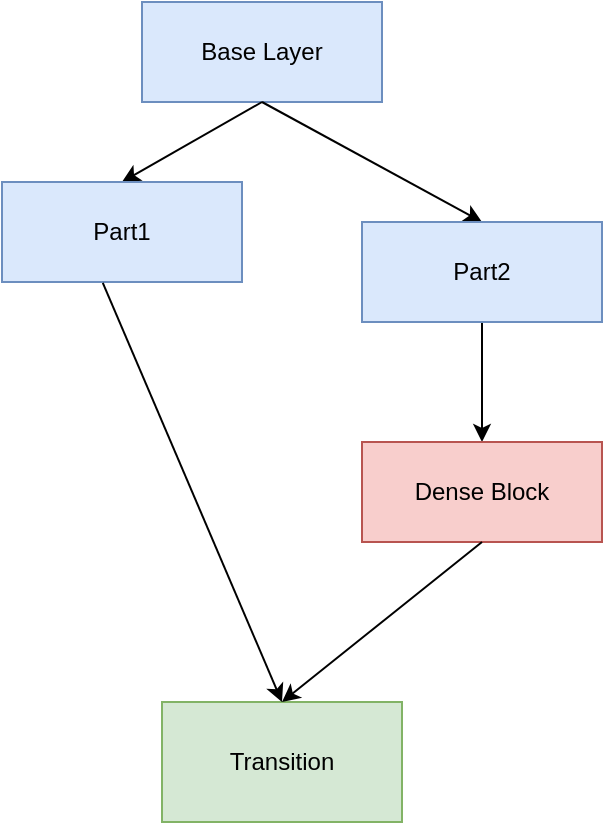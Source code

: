 <mxfile version="24.4.8" type="github">
  <diagram name="第 1 页" id="yZKne9HB70mdw93hGmpD">
    <mxGraphModel dx="1002" dy="577" grid="1" gridSize="10" guides="1" tooltips="1" connect="1" arrows="1" fold="1" page="1" pageScale="1" pageWidth="827" pageHeight="1169" math="0" shadow="0">
      <root>
        <mxCell id="0" />
        <mxCell id="1" parent="0" />
        <mxCell id="f4LGHd-jwCOdmEU22dmz-1" value="Base Layer" style="rounded=0;whiteSpace=wrap;html=1;fillColor=#dae8fc;strokeColor=#6c8ebf;" vertex="1" parent="1">
          <mxGeometry x="120" y="80" width="120" height="50" as="geometry" />
        </mxCell>
        <mxCell id="f4LGHd-jwCOdmEU22dmz-3" value="" style="endArrow=classic;html=1;rounded=0;exitX=0.5;exitY=1;exitDx=0;exitDy=0;" edge="1" parent="1" source="f4LGHd-jwCOdmEU22dmz-1">
          <mxGeometry width="50" height="50" relative="1" as="geometry">
            <mxPoint x="390" y="330" as="sourcePoint" />
            <mxPoint x="110" y="170" as="targetPoint" />
          </mxGeometry>
        </mxCell>
        <mxCell id="f4LGHd-jwCOdmEU22dmz-4" value="" style="endArrow=classic;html=1;rounded=0;entryX=0.5;entryY=0;entryDx=0;entryDy=0;" edge="1" parent="1" target="f4LGHd-jwCOdmEU22dmz-8">
          <mxGeometry width="50" height="50" relative="1" as="geometry">
            <mxPoint x="180" y="130" as="sourcePoint" />
            <mxPoint x="250" y="170" as="targetPoint" />
          </mxGeometry>
        </mxCell>
        <mxCell id="f4LGHd-jwCOdmEU22dmz-5" value="Part1" style="rounded=0;whiteSpace=wrap;html=1;fillColor=#dae8fc;strokeColor=#6c8ebf;" vertex="1" parent="1">
          <mxGeometry x="50" y="170" width="120" height="50" as="geometry" />
        </mxCell>
        <mxCell id="f4LGHd-jwCOdmEU22dmz-12" value="" style="edgeStyle=orthogonalEdgeStyle;rounded=0;orthogonalLoop=1;jettySize=auto;html=1;" edge="1" parent="1" source="f4LGHd-jwCOdmEU22dmz-8" target="f4LGHd-jwCOdmEU22dmz-11">
          <mxGeometry relative="1" as="geometry" />
        </mxCell>
        <mxCell id="f4LGHd-jwCOdmEU22dmz-8" value="Part2" style="rounded=0;whiteSpace=wrap;html=1;fillColor=#dae8fc;strokeColor=#6c8ebf;" vertex="1" parent="1">
          <mxGeometry x="230" y="190" width="120" height="50" as="geometry" />
        </mxCell>
        <mxCell id="f4LGHd-jwCOdmEU22dmz-11" value="Dense Block" style="rounded=0;whiteSpace=wrap;html=1;fillColor=#f8cecc;strokeColor=#b85450;" vertex="1" parent="1">
          <mxGeometry x="230" y="300" width="120" height="50" as="geometry" />
        </mxCell>
        <mxCell id="f4LGHd-jwCOdmEU22dmz-15" value="Transition" style="rounded=0;whiteSpace=wrap;html=1;fillColor=#d5e8d4;strokeColor=#82b366;" vertex="1" parent="1">
          <mxGeometry x="130" y="430" width="120" height="60" as="geometry" />
        </mxCell>
        <mxCell id="f4LGHd-jwCOdmEU22dmz-16" value="" style="endArrow=classic;html=1;rounded=0;exitX=0.42;exitY=1.008;exitDx=0;exitDy=0;exitPerimeter=0;entryX=0.5;entryY=0;entryDx=0;entryDy=0;" edge="1" parent="1" source="f4LGHd-jwCOdmEU22dmz-5" target="f4LGHd-jwCOdmEU22dmz-15">
          <mxGeometry width="50" height="50" relative="1" as="geometry">
            <mxPoint x="390" y="330" as="sourcePoint" />
            <mxPoint x="440" y="280" as="targetPoint" />
          </mxGeometry>
        </mxCell>
        <mxCell id="f4LGHd-jwCOdmEU22dmz-17" value="" style="endArrow=classic;html=1;rounded=0;exitX=0.5;exitY=1;exitDx=0;exitDy=0;entryX=0.5;entryY=0;entryDx=0;entryDy=0;" edge="1" parent="1" source="f4LGHd-jwCOdmEU22dmz-11" target="f4LGHd-jwCOdmEU22dmz-15">
          <mxGeometry width="50" height="50" relative="1" as="geometry">
            <mxPoint x="290" y="400" as="sourcePoint" />
            <mxPoint x="440" y="280" as="targetPoint" />
          </mxGeometry>
        </mxCell>
      </root>
    </mxGraphModel>
  </diagram>
</mxfile>
